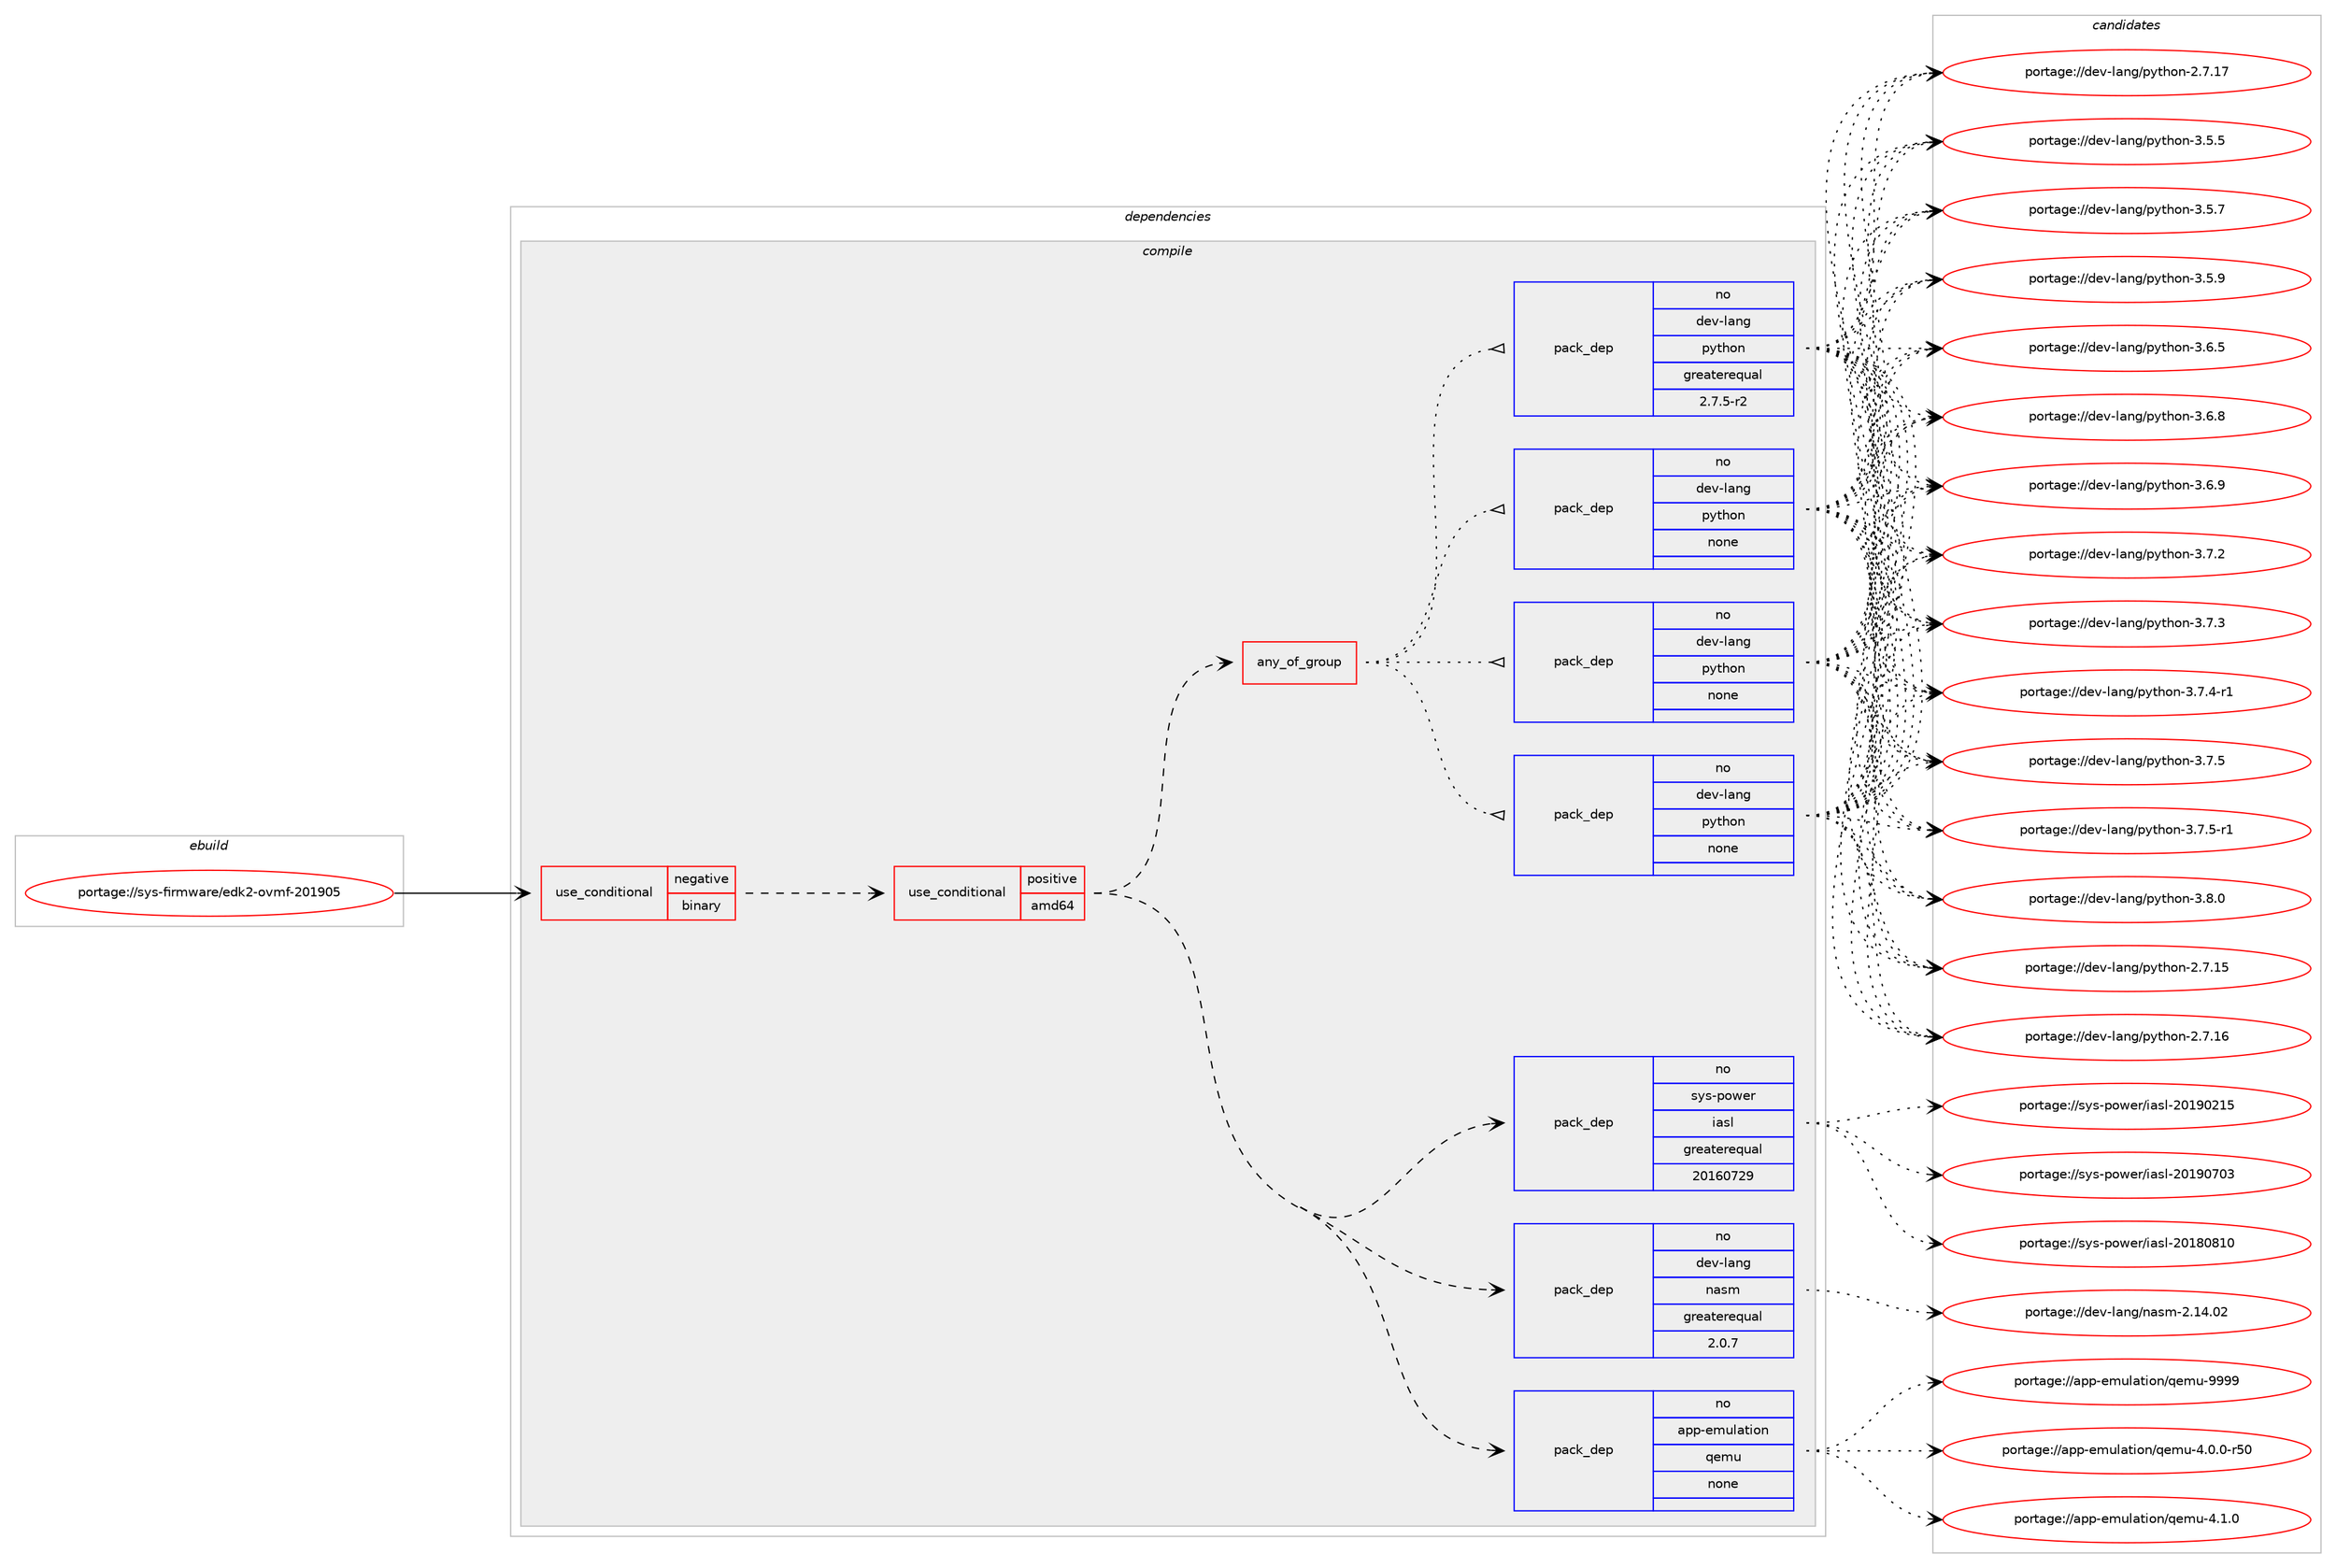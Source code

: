 digraph prolog {

# *************
# Graph options
# *************

newrank=true;
concentrate=true;
compound=true;
graph [rankdir=LR,fontname=Helvetica,fontsize=10,ranksep=1.5];#, ranksep=2.5, nodesep=0.2];
edge  [arrowhead=vee];
node  [fontname=Helvetica,fontsize=10];

# **********
# The ebuild
# **********

subgraph cluster_leftcol {
color=gray;
rank=same;
label=<<i>ebuild</i>>;
id [label="portage://sys-firmware/edk2-ovmf-201905", color=red, width=4, href="../sys-firmware/edk2-ovmf-201905.svg"];
}

# ****************
# The dependencies
# ****************

subgraph cluster_midcol {
color=gray;
label=<<i>dependencies</i>>;
subgraph cluster_compile {
fillcolor="#eeeeee";
style=filled;
label=<<i>compile</i>>;
subgraph cond102727 {
dependency424434 [label=<<TABLE BORDER="0" CELLBORDER="1" CELLSPACING="0" CELLPADDING="4"><TR><TD ROWSPAN="3" CELLPADDING="10">use_conditional</TD></TR><TR><TD>negative</TD></TR><TR><TD>binary</TD></TR></TABLE>>, shape=none, color=red];
subgraph cond102728 {
dependency424435 [label=<<TABLE BORDER="0" CELLBORDER="1" CELLSPACING="0" CELLPADDING="4"><TR><TD ROWSPAN="3" CELLPADDING="10">use_conditional</TD></TR><TR><TD>positive</TD></TR><TR><TD>amd64</TD></TR></TABLE>>, shape=none, color=red];
subgraph pack314614 {
dependency424436 [label=<<TABLE BORDER="0" CELLBORDER="1" CELLSPACING="0" CELLPADDING="4" WIDTH="220"><TR><TD ROWSPAN="6" CELLPADDING="30">pack_dep</TD></TR><TR><TD WIDTH="110">no</TD></TR><TR><TD>app-emulation</TD></TR><TR><TD>qemu</TD></TR><TR><TD>none</TD></TR><TR><TD></TD></TR></TABLE>>, shape=none, color=blue];
}
dependency424435:e -> dependency424436:w [weight=20,style="dashed",arrowhead="vee"];
subgraph pack314615 {
dependency424437 [label=<<TABLE BORDER="0" CELLBORDER="1" CELLSPACING="0" CELLPADDING="4" WIDTH="220"><TR><TD ROWSPAN="6" CELLPADDING="30">pack_dep</TD></TR><TR><TD WIDTH="110">no</TD></TR><TR><TD>dev-lang</TD></TR><TR><TD>nasm</TD></TR><TR><TD>greaterequal</TD></TR><TR><TD>2.0.7</TD></TR></TABLE>>, shape=none, color=blue];
}
dependency424435:e -> dependency424437:w [weight=20,style="dashed",arrowhead="vee"];
subgraph pack314616 {
dependency424438 [label=<<TABLE BORDER="0" CELLBORDER="1" CELLSPACING="0" CELLPADDING="4" WIDTH="220"><TR><TD ROWSPAN="6" CELLPADDING="30">pack_dep</TD></TR><TR><TD WIDTH="110">no</TD></TR><TR><TD>sys-power</TD></TR><TR><TD>iasl</TD></TR><TR><TD>greaterequal</TD></TR><TR><TD>20160729</TD></TR></TABLE>>, shape=none, color=blue];
}
dependency424435:e -> dependency424438:w [weight=20,style="dashed",arrowhead="vee"];
subgraph any6858 {
dependency424439 [label=<<TABLE BORDER="0" CELLBORDER="1" CELLSPACING="0" CELLPADDING="4"><TR><TD CELLPADDING="10">any_of_group</TD></TR></TABLE>>, shape=none, color=red];subgraph pack314617 {
dependency424440 [label=<<TABLE BORDER="0" CELLBORDER="1" CELLSPACING="0" CELLPADDING="4" WIDTH="220"><TR><TD ROWSPAN="6" CELLPADDING="30">pack_dep</TD></TR><TR><TD WIDTH="110">no</TD></TR><TR><TD>dev-lang</TD></TR><TR><TD>python</TD></TR><TR><TD>none</TD></TR><TR><TD></TD></TR></TABLE>>, shape=none, color=blue];
}
dependency424439:e -> dependency424440:w [weight=20,style="dotted",arrowhead="oinv"];
subgraph pack314618 {
dependency424441 [label=<<TABLE BORDER="0" CELLBORDER="1" CELLSPACING="0" CELLPADDING="4" WIDTH="220"><TR><TD ROWSPAN="6" CELLPADDING="30">pack_dep</TD></TR><TR><TD WIDTH="110">no</TD></TR><TR><TD>dev-lang</TD></TR><TR><TD>python</TD></TR><TR><TD>none</TD></TR><TR><TD></TD></TR></TABLE>>, shape=none, color=blue];
}
dependency424439:e -> dependency424441:w [weight=20,style="dotted",arrowhead="oinv"];
subgraph pack314619 {
dependency424442 [label=<<TABLE BORDER="0" CELLBORDER="1" CELLSPACING="0" CELLPADDING="4" WIDTH="220"><TR><TD ROWSPAN="6" CELLPADDING="30">pack_dep</TD></TR><TR><TD WIDTH="110">no</TD></TR><TR><TD>dev-lang</TD></TR><TR><TD>python</TD></TR><TR><TD>none</TD></TR><TR><TD></TD></TR></TABLE>>, shape=none, color=blue];
}
dependency424439:e -> dependency424442:w [weight=20,style="dotted",arrowhead="oinv"];
subgraph pack314620 {
dependency424443 [label=<<TABLE BORDER="0" CELLBORDER="1" CELLSPACING="0" CELLPADDING="4" WIDTH="220"><TR><TD ROWSPAN="6" CELLPADDING="30">pack_dep</TD></TR><TR><TD WIDTH="110">no</TD></TR><TR><TD>dev-lang</TD></TR><TR><TD>python</TD></TR><TR><TD>greaterequal</TD></TR><TR><TD>2.7.5-r2</TD></TR></TABLE>>, shape=none, color=blue];
}
dependency424439:e -> dependency424443:w [weight=20,style="dotted",arrowhead="oinv"];
}
dependency424435:e -> dependency424439:w [weight=20,style="dashed",arrowhead="vee"];
}
dependency424434:e -> dependency424435:w [weight=20,style="dashed",arrowhead="vee"];
}
id:e -> dependency424434:w [weight=20,style="solid",arrowhead="vee"];
}
subgraph cluster_compileandrun {
fillcolor="#eeeeee";
style=filled;
label=<<i>compile and run</i>>;
}
subgraph cluster_run {
fillcolor="#eeeeee";
style=filled;
label=<<i>run</i>>;
}
}

# **************
# The candidates
# **************

subgraph cluster_choices {
rank=same;
color=gray;
label=<<i>candidates</i>>;

subgraph choice314614 {
color=black;
nodesep=1;
choiceportage97112112451011091171089711610511111047113101109117455246484648451145348 [label="portage://app-emulation/qemu-4.0.0-r50", color=red, width=4,href="../app-emulation/qemu-4.0.0-r50.svg"];
choiceportage97112112451011091171089711610511111047113101109117455246494648 [label="portage://app-emulation/qemu-4.1.0", color=red, width=4,href="../app-emulation/qemu-4.1.0.svg"];
choiceportage971121124510110911710897116105111110471131011091174557575757 [label="portage://app-emulation/qemu-9999", color=red, width=4,href="../app-emulation/qemu-9999.svg"];
dependency424436:e -> choiceportage97112112451011091171089711610511111047113101109117455246484648451145348:w [style=dotted,weight="100"];
dependency424436:e -> choiceportage97112112451011091171089711610511111047113101109117455246494648:w [style=dotted,weight="100"];
dependency424436:e -> choiceportage971121124510110911710897116105111110471131011091174557575757:w [style=dotted,weight="100"];
}
subgraph choice314615 {
color=black;
nodesep=1;
choiceportage100101118451089711010347110971151094550464952464850 [label="portage://dev-lang/nasm-2.14.02", color=red, width=4,href="../dev-lang/nasm-2.14.02.svg"];
dependency424437:e -> choiceportage100101118451089711010347110971151094550464952464850:w [style=dotted,weight="100"];
}
subgraph choice314616 {
color=black;
nodesep=1;
choiceportage115121115451121111191011144710597115108455048495648564948 [label="portage://sys-power/iasl-20180810", color=red, width=4,href="../sys-power/iasl-20180810.svg"];
choiceportage115121115451121111191011144710597115108455048495748504953 [label="portage://sys-power/iasl-20190215", color=red, width=4,href="../sys-power/iasl-20190215.svg"];
choiceportage115121115451121111191011144710597115108455048495748554851 [label="portage://sys-power/iasl-20190703", color=red, width=4,href="../sys-power/iasl-20190703.svg"];
dependency424438:e -> choiceportage115121115451121111191011144710597115108455048495648564948:w [style=dotted,weight="100"];
dependency424438:e -> choiceportage115121115451121111191011144710597115108455048495748504953:w [style=dotted,weight="100"];
dependency424438:e -> choiceportage115121115451121111191011144710597115108455048495748554851:w [style=dotted,weight="100"];
}
subgraph choice314617 {
color=black;
nodesep=1;
choiceportage10010111845108971101034711212111610411111045504655464953 [label="portage://dev-lang/python-2.7.15", color=red, width=4,href="../dev-lang/python-2.7.15.svg"];
choiceportage10010111845108971101034711212111610411111045504655464954 [label="portage://dev-lang/python-2.7.16", color=red, width=4,href="../dev-lang/python-2.7.16.svg"];
choiceportage10010111845108971101034711212111610411111045504655464955 [label="portage://dev-lang/python-2.7.17", color=red, width=4,href="../dev-lang/python-2.7.17.svg"];
choiceportage100101118451089711010347112121116104111110455146534653 [label="portage://dev-lang/python-3.5.5", color=red, width=4,href="../dev-lang/python-3.5.5.svg"];
choiceportage100101118451089711010347112121116104111110455146534655 [label="portage://dev-lang/python-3.5.7", color=red, width=4,href="../dev-lang/python-3.5.7.svg"];
choiceportage100101118451089711010347112121116104111110455146534657 [label="portage://dev-lang/python-3.5.9", color=red, width=4,href="../dev-lang/python-3.5.9.svg"];
choiceportage100101118451089711010347112121116104111110455146544653 [label="portage://dev-lang/python-3.6.5", color=red, width=4,href="../dev-lang/python-3.6.5.svg"];
choiceportage100101118451089711010347112121116104111110455146544656 [label="portage://dev-lang/python-3.6.8", color=red, width=4,href="../dev-lang/python-3.6.8.svg"];
choiceportage100101118451089711010347112121116104111110455146544657 [label="portage://dev-lang/python-3.6.9", color=red, width=4,href="../dev-lang/python-3.6.9.svg"];
choiceportage100101118451089711010347112121116104111110455146554650 [label="portage://dev-lang/python-3.7.2", color=red, width=4,href="../dev-lang/python-3.7.2.svg"];
choiceportage100101118451089711010347112121116104111110455146554651 [label="portage://dev-lang/python-3.7.3", color=red, width=4,href="../dev-lang/python-3.7.3.svg"];
choiceportage1001011184510897110103471121211161041111104551465546524511449 [label="portage://dev-lang/python-3.7.4-r1", color=red, width=4,href="../dev-lang/python-3.7.4-r1.svg"];
choiceportage100101118451089711010347112121116104111110455146554653 [label="portage://dev-lang/python-3.7.5", color=red, width=4,href="../dev-lang/python-3.7.5.svg"];
choiceportage1001011184510897110103471121211161041111104551465546534511449 [label="portage://dev-lang/python-3.7.5-r1", color=red, width=4,href="../dev-lang/python-3.7.5-r1.svg"];
choiceportage100101118451089711010347112121116104111110455146564648 [label="portage://dev-lang/python-3.8.0", color=red, width=4,href="../dev-lang/python-3.8.0.svg"];
dependency424440:e -> choiceportage10010111845108971101034711212111610411111045504655464953:w [style=dotted,weight="100"];
dependency424440:e -> choiceportage10010111845108971101034711212111610411111045504655464954:w [style=dotted,weight="100"];
dependency424440:e -> choiceportage10010111845108971101034711212111610411111045504655464955:w [style=dotted,weight="100"];
dependency424440:e -> choiceportage100101118451089711010347112121116104111110455146534653:w [style=dotted,weight="100"];
dependency424440:e -> choiceportage100101118451089711010347112121116104111110455146534655:w [style=dotted,weight="100"];
dependency424440:e -> choiceportage100101118451089711010347112121116104111110455146534657:w [style=dotted,weight="100"];
dependency424440:e -> choiceportage100101118451089711010347112121116104111110455146544653:w [style=dotted,weight="100"];
dependency424440:e -> choiceportage100101118451089711010347112121116104111110455146544656:w [style=dotted,weight="100"];
dependency424440:e -> choiceportage100101118451089711010347112121116104111110455146544657:w [style=dotted,weight="100"];
dependency424440:e -> choiceportage100101118451089711010347112121116104111110455146554650:w [style=dotted,weight="100"];
dependency424440:e -> choiceportage100101118451089711010347112121116104111110455146554651:w [style=dotted,weight="100"];
dependency424440:e -> choiceportage1001011184510897110103471121211161041111104551465546524511449:w [style=dotted,weight="100"];
dependency424440:e -> choiceportage100101118451089711010347112121116104111110455146554653:w [style=dotted,weight="100"];
dependency424440:e -> choiceportage1001011184510897110103471121211161041111104551465546534511449:w [style=dotted,weight="100"];
dependency424440:e -> choiceportage100101118451089711010347112121116104111110455146564648:w [style=dotted,weight="100"];
}
subgraph choice314618 {
color=black;
nodesep=1;
choiceportage10010111845108971101034711212111610411111045504655464953 [label="portage://dev-lang/python-2.7.15", color=red, width=4,href="../dev-lang/python-2.7.15.svg"];
choiceportage10010111845108971101034711212111610411111045504655464954 [label="portage://dev-lang/python-2.7.16", color=red, width=4,href="../dev-lang/python-2.7.16.svg"];
choiceportage10010111845108971101034711212111610411111045504655464955 [label="portage://dev-lang/python-2.7.17", color=red, width=4,href="../dev-lang/python-2.7.17.svg"];
choiceportage100101118451089711010347112121116104111110455146534653 [label="portage://dev-lang/python-3.5.5", color=red, width=4,href="../dev-lang/python-3.5.5.svg"];
choiceportage100101118451089711010347112121116104111110455146534655 [label="portage://dev-lang/python-3.5.7", color=red, width=4,href="../dev-lang/python-3.5.7.svg"];
choiceportage100101118451089711010347112121116104111110455146534657 [label="portage://dev-lang/python-3.5.9", color=red, width=4,href="../dev-lang/python-3.5.9.svg"];
choiceportage100101118451089711010347112121116104111110455146544653 [label="portage://dev-lang/python-3.6.5", color=red, width=4,href="../dev-lang/python-3.6.5.svg"];
choiceportage100101118451089711010347112121116104111110455146544656 [label="portage://dev-lang/python-3.6.8", color=red, width=4,href="../dev-lang/python-3.6.8.svg"];
choiceportage100101118451089711010347112121116104111110455146544657 [label="portage://dev-lang/python-3.6.9", color=red, width=4,href="../dev-lang/python-3.6.9.svg"];
choiceportage100101118451089711010347112121116104111110455146554650 [label="portage://dev-lang/python-3.7.2", color=red, width=4,href="../dev-lang/python-3.7.2.svg"];
choiceportage100101118451089711010347112121116104111110455146554651 [label="portage://dev-lang/python-3.7.3", color=red, width=4,href="../dev-lang/python-3.7.3.svg"];
choiceportage1001011184510897110103471121211161041111104551465546524511449 [label="portage://dev-lang/python-3.7.4-r1", color=red, width=4,href="../dev-lang/python-3.7.4-r1.svg"];
choiceportage100101118451089711010347112121116104111110455146554653 [label="portage://dev-lang/python-3.7.5", color=red, width=4,href="../dev-lang/python-3.7.5.svg"];
choiceportage1001011184510897110103471121211161041111104551465546534511449 [label="portage://dev-lang/python-3.7.5-r1", color=red, width=4,href="../dev-lang/python-3.7.5-r1.svg"];
choiceportage100101118451089711010347112121116104111110455146564648 [label="portage://dev-lang/python-3.8.0", color=red, width=4,href="../dev-lang/python-3.8.0.svg"];
dependency424441:e -> choiceportage10010111845108971101034711212111610411111045504655464953:w [style=dotted,weight="100"];
dependency424441:e -> choiceportage10010111845108971101034711212111610411111045504655464954:w [style=dotted,weight="100"];
dependency424441:e -> choiceportage10010111845108971101034711212111610411111045504655464955:w [style=dotted,weight="100"];
dependency424441:e -> choiceportage100101118451089711010347112121116104111110455146534653:w [style=dotted,weight="100"];
dependency424441:e -> choiceportage100101118451089711010347112121116104111110455146534655:w [style=dotted,weight="100"];
dependency424441:e -> choiceportage100101118451089711010347112121116104111110455146534657:w [style=dotted,weight="100"];
dependency424441:e -> choiceportage100101118451089711010347112121116104111110455146544653:w [style=dotted,weight="100"];
dependency424441:e -> choiceportage100101118451089711010347112121116104111110455146544656:w [style=dotted,weight="100"];
dependency424441:e -> choiceportage100101118451089711010347112121116104111110455146544657:w [style=dotted,weight="100"];
dependency424441:e -> choiceportage100101118451089711010347112121116104111110455146554650:w [style=dotted,weight="100"];
dependency424441:e -> choiceportage100101118451089711010347112121116104111110455146554651:w [style=dotted,weight="100"];
dependency424441:e -> choiceportage1001011184510897110103471121211161041111104551465546524511449:w [style=dotted,weight="100"];
dependency424441:e -> choiceportage100101118451089711010347112121116104111110455146554653:w [style=dotted,weight="100"];
dependency424441:e -> choiceportage1001011184510897110103471121211161041111104551465546534511449:w [style=dotted,weight="100"];
dependency424441:e -> choiceportage100101118451089711010347112121116104111110455146564648:w [style=dotted,weight="100"];
}
subgraph choice314619 {
color=black;
nodesep=1;
choiceportage10010111845108971101034711212111610411111045504655464953 [label="portage://dev-lang/python-2.7.15", color=red, width=4,href="../dev-lang/python-2.7.15.svg"];
choiceportage10010111845108971101034711212111610411111045504655464954 [label="portage://dev-lang/python-2.7.16", color=red, width=4,href="../dev-lang/python-2.7.16.svg"];
choiceportage10010111845108971101034711212111610411111045504655464955 [label="portage://dev-lang/python-2.7.17", color=red, width=4,href="../dev-lang/python-2.7.17.svg"];
choiceportage100101118451089711010347112121116104111110455146534653 [label="portage://dev-lang/python-3.5.5", color=red, width=4,href="../dev-lang/python-3.5.5.svg"];
choiceportage100101118451089711010347112121116104111110455146534655 [label="portage://dev-lang/python-3.5.7", color=red, width=4,href="../dev-lang/python-3.5.7.svg"];
choiceportage100101118451089711010347112121116104111110455146534657 [label="portage://dev-lang/python-3.5.9", color=red, width=4,href="../dev-lang/python-3.5.9.svg"];
choiceportage100101118451089711010347112121116104111110455146544653 [label="portage://dev-lang/python-3.6.5", color=red, width=4,href="../dev-lang/python-3.6.5.svg"];
choiceportage100101118451089711010347112121116104111110455146544656 [label="portage://dev-lang/python-3.6.8", color=red, width=4,href="../dev-lang/python-3.6.8.svg"];
choiceportage100101118451089711010347112121116104111110455146544657 [label="portage://dev-lang/python-3.6.9", color=red, width=4,href="../dev-lang/python-3.6.9.svg"];
choiceportage100101118451089711010347112121116104111110455146554650 [label="portage://dev-lang/python-3.7.2", color=red, width=4,href="../dev-lang/python-3.7.2.svg"];
choiceportage100101118451089711010347112121116104111110455146554651 [label="portage://dev-lang/python-3.7.3", color=red, width=4,href="../dev-lang/python-3.7.3.svg"];
choiceportage1001011184510897110103471121211161041111104551465546524511449 [label="portage://dev-lang/python-3.7.4-r1", color=red, width=4,href="../dev-lang/python-3.7.4-r1.svg"];
choiceportage100101118451089711010347112121116104111110455146554653 [label="portage://dev-lang/python-3.7.5", color=red, width=4,href="../dev-lang/python-3.7.5.svg"];
choiceportage1001011184510897110103471121211161041111104551465546534511449 [label="portage://dev-lang/python-3.7.5-r1", color=red, width=4,href="../dev-lang/python-3.7.5-r1.svg"];
choiceportage100101118451089711010347112121116104111110455146564648 [label="portage://dev-lang/python-3.8.0", color=red, width=4,href="../dev-lang/python-3.8.0.svg"];
dependency424442:e -> choiceportage10010111845108971101034711212111610411111045504655464953:w [style=dotted,weight="100"];
dependency424442:e -> choiceportage10010111845108971101034711212111610411111045504655464954:w [style=dotted,weight="100"];
dependency424442:e -> choiceportage10010111845108971101034711212111610411111045504655464955:w [style=dotted,weight="100"];
dependency424442:e -> choiceportage100101118451089711010347112121116104111110455146534653:w [style=dotted,weight="100"];
dependency424442:e -> choiceportage100101118451089711010347112121116104111110455146534655:w [style=dotted,weight="100"];
dependency424442:e -> choiceportage100101118451089711010347112121116104111110455146534657:w [style=dotted,weight="100"];
dependency424442:e -> choiceportage100101118451089711010347112121116104111110455146544653:w [style=dotted,weight="100"];
dependency424442:e -> choiceportage100101118451089711010347112121116104111110455146544656:w [style=dotted,weight="100"];
dependency424442:e -> choiceportage100101118451089711010347112121116104111110455146544657:w [style=dotted,weight="100"];
dependency424442:e -> choiceportage100101118451089711010347112121116104111110455146554650:w [style=dotted,weight="100"];
dependency424442:e -> choiceportage100101118451089711010347112121116104111110455146554651:w [style=dotted,weight="100"];
dependency424442:e -> choiceportage1001011184510897110103471121211161041111104551465546524511449:w [style=dotted,weight="100"];
dependency424442:e -> choiceportage100101118451089711010347112121116104111110455146554653:w [style=dotted,weight="100"];
dependency424442:e -> choiceportage1001011184510897110103471121211161041111104551465546534511449:w [style=dotted,weight="100"];
dependency424442:e -> choiceportage100101118451089711010347112121116104111110455146564648:w [style=dotted,weight="100"];
}
subgraph choice314620 {
color=black;
nodesep=1;
choiceportage10010111845108971101034711212111610411111045504655464953 [label="portage://dev-lang/python-2.7.15", color=red, width=4,href="../dev-lang/python-2.7.15.svg"];
choiceportage10010111845108971101034711212111610411111045504655464954 [label="portage://dev-lang/python-2.7.16", color=red, width=4,href="../dev-lang/python-2.7.16.svg"];
choiceportage10010111845108971101034711212111610411111045504655464955 [label="portage://dev-lang/python-2.7.17", color=red, width=4,href="../dev-lang/python-2.7.17.svg"];
choiceportage100101118451089711010347112121116104111110455146534653 [label="portage://dev-lang/python-3.5.5", color=red, width=4,href="../dev-lang/python-3.5.5.svg"];
choiceportage100101118451089711010347112121116104111110455146534655 [label="portage://dev-lang/python-3.5.7", color=red, width=4,href="../dev-lang/python-3.5.7.svg"];
choiceportage100101118451089711010347112121116104111110455146534657 [label="portage://dev-lang/python-3.5.9", color=red, width=4,href="../dev-lang/python-3.5.9.svg"];
choiceportage100101118451089711010347112121116104111110455146544653 [label="portage://dev-lang/python-3.6.5", color=red, width=4,href="../dev-lang/python-3.6.5.svg"];
choiceportage100101118451089711010347112121116104111110455146544656 [label="portage://dev-lang/python-3.6.8", color=red, width=4,href="../dev-lang/python-3.6.8.svg"];
choiceportage100101118451089711010347112121116104111110455146544657 [label="portage://dev-lang/python-3.6.9", color=red, width=4,href="../dev-lang/python-3.6.9.svg"];
choiceportage100101118451089711010347112121116104111110455146554650 [label="portage://dev-lang/python-3.7.2", color=red, width=4,href="../dev-lang/python-3.7.2.svg"];
choiceportage100101118451089711010347112121116104111110455146554651 [label="portage://dev-lang/python-3.7.3", color=red, width=4,href="../dev-lang/python-3.7.3.svg"];
choiceportage1001011184510897110103471121211161041111104551465546524511449 [label="portage://dev-lang/python-3.7.4-r1", color=red, width=4,href="../dev-lang/python-3.7.4-r1.svg"];
choiceportage100101118451089711010347112121116104111110455146554653 [label="portage://dev-lang/python-3.7.5", color=red, width=4,href="../dev-lang/python-3.7.5.svg"];
choiceportage1001011184510897110103471121211161041111104551465546534511449 [label="portage://dev-lang/python-3.7.5-r1", color=red, width=4,href="../dev-lang/python-3.7.5-r1.svg"];
choiceportage100101118451089711010347112121116104111110455146564648 [label="portage://dev-lang/python-3.8.0", color=red, width=4,href="../dev-lang/python-3.8.0.svg"];
dependency424443:e -> choiceportage10010111845108971101034711212111610411111045504655464953:w [style=dotted,weight="100"];
dependency424443:e -> choiceportage10010111845108971101034711212111610411111045504655464954:w [style=dotted,weight="100"];
dependency424443:e -> choiceportage10010111845108971101034711212111610411111045504655464955:w [style=dotted,weight="100"];
dependency424443:e -> choiceportage100101118451089711010347112121116104111110455146534653:w [style=dotted,weight="100"];
dependency424443:e -> choiceportage100101118451089711010347112121116104111110455146534655:w [style=dotted,weight="100"];
dependency424443:e -> choiceportage100101118451089711010347112121116104111110455146534657:w [style=dotted,weight="100"];
dependency424443:e -> choiceportage100101118451089711010347112121116104111110455146544653:w [style=dotted,weight="100"];
dependency424443:e -> choiceportage100101118451089711010347112121116104111110455146544656:w [style=dotted,weight="100"];
dependency424443:e -> choiceportage100101118451089711010347112121116104111110455146544657:w [style=dotted,weight="100"];
dependency424443:e -> choiceportage100101118451089711010347112121116104111110455146554650:w [style=dotted,weight="100"];
dependency424443:e -> choiceportage100101118451089711010347112121116104111110455146554651:w [style=dotted,weight="100"];
dependency424443:e -> choiceportage1001011184510897110103471121211161041111104551465546524511449:w [style=dotted,weight="100"];
dependency424443:e -> choiceportage100101118451089711010347112121116104111110455146554653:w [style=dotted,weight="100"];
dependency424443:e -> choiceportage1001011184510897110103471121211161041111104551465546534511449:w [style=dotted,weight="100"];
dependency424443:e -> choiceportage100101118451089711010347112121116104111110455146564648:w [style=dotted,weight="100"];
}
}

}
